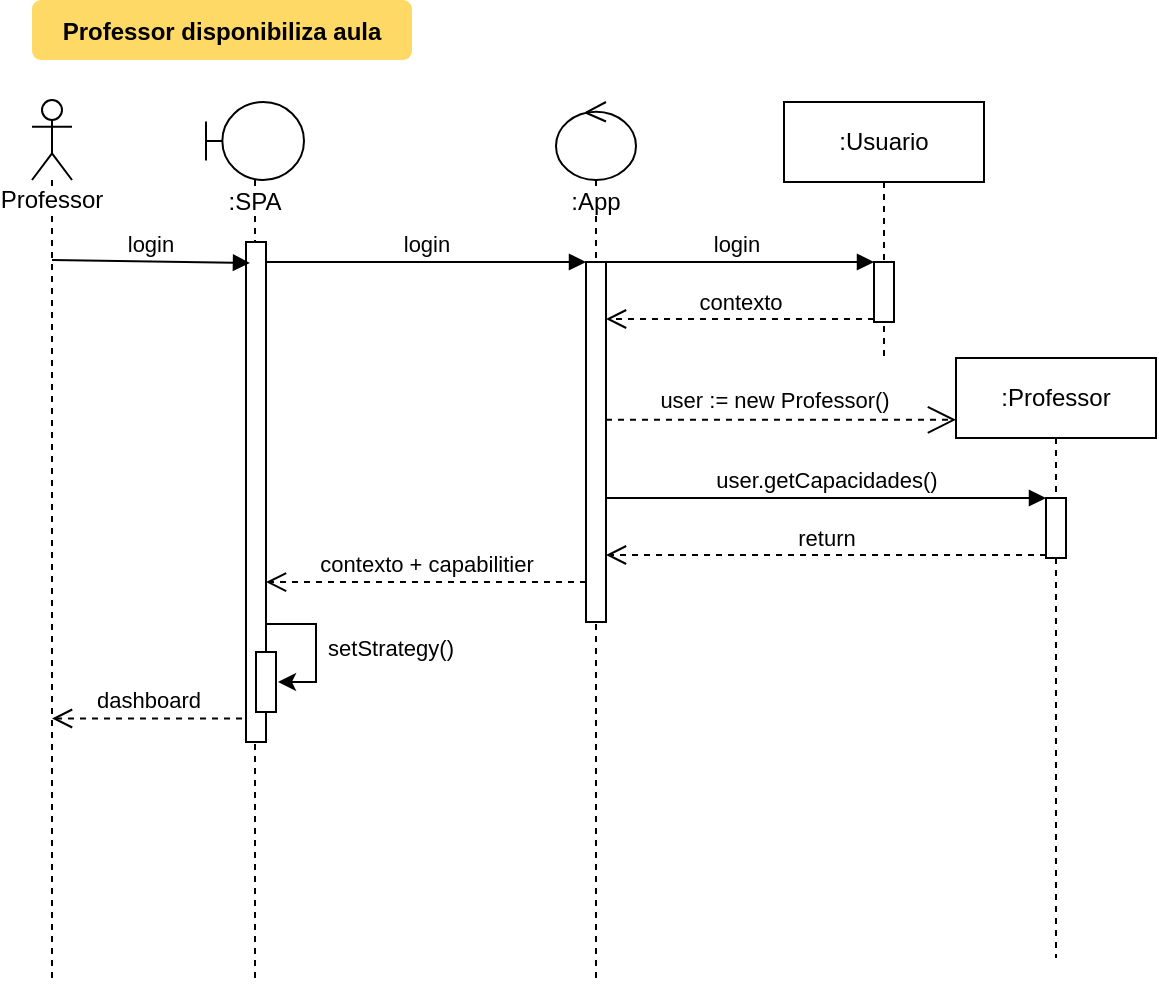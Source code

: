 <mxfile version="11.2.4" type="github" pages="1"><diagram name="Page-1" id="9361dd3d-8414-5efd-6122-117bd74ce7a7"><mxGraphModel dx="1422" dy="764" grid="1" gridSize="10" guides="1" tooltips="1" connect="1" arrows="1" fold="1" page="0" pageScale="1.5" pageWidth="826" pageHeight="1169" background="#ffffff" math="0" shadow="0"><root><mxCell id="0"/><mxCell id="1" parent="0"/><mxCell id="M3uvzyQkCSbPZBFdtPNu-94" value=":SPA" style="shape=umlLifeline;participant=umlBoundary;perimeter=lifelinePerimeter;whiteSpace=wrap;html=1;container=1;collapsible=0;recursiveResize=0;verticalAlign=top;spacingTop=36;labelBackgroundColor=#ffffff;outlineConnect=0;size=39;" vertex="1" parent="1"><mxGeometry x="137" y="71" width="49" height="440" as="geometry"/></mxCell><mxCell id="M3uvzyQkCSbPZBFdtPNu-138" value="setStrategy()" style="edgeStyle=orthogonalEdgeStyle;rounded=0;orthogonalLoop=1;jettySize=auto;html=1;entryX=1.1;entryY=0.5;entryDx=0;entryDy=0;entryPerimeter=0;" edge="1" parent="M3uvzyQkCSbPZBFdtPNu-94" source="M3uvzyQkCSbPZBFdtPNu-102" target="M3uvzyQkCSbPZBFdtPNu-121"><mxGeometry x="0.519" y="-42" relative="1" as="geometry"><Array as="points"><mxPoint x="55" y="261"/><mxPoint x="55" y="290"/></Array><mxPoint x="38" y="25" as="offset"/></mxGeometry></mxCell><mxCell id="M3uvzyQkCSbPZBFdtPNu-102" value="" style="html=1;points=[];perimeter=orthogonalPerimeter;" vertex="1" parent="M3uvzyQkCSbPZBFdtPNu-94"><mxGeometry x="20" y="70" width="10" height="250" as="geometry"/></mxCell><mxCell id="M3uvzyQkCSbPZBFdtPNu-121" value="" style="html=1;points=[];perimeter=orthogonalPerimeter;" vertex="1" parent="M3uvzyQkCSbPZBFdtPNu-94"><mxGeometry x="25" y="275" width="10" height="30" as="geometry"/></mxCell><mxCell id="71" value="Professor disponibiliza aula" style="rounded=1;fontStyle=1;fillColor=#FFD966;strokeColor=none" parent="1" vertex="1"><mxGeometry x="50" y="20" width="190" height="30" as="geometry"/></mxCell><mxCell id="M3uvzyQkCSbPZBFdtPNu-90" value="Professor&lt;br&gt;" style="shape=umlLifeline;participant=umlActor;perimeter=lifelinePerimeter;whiteSpace=wrap;html=1;container=1;collapsible=0;recursiveResize=0;verticalAlign=top;spacingTop=36;labelBackgroundColor=#ffffff;outlineConnect=0;" vertex="1" parent="1"><mxGeometry x="50" y="70" width="20" height="440" as="geometry"/></mxCell><mxCell id="M3uvzyQkCSbPZBFdtPNu-113" value=":Usuario" style="shape=umlLifeline;perimeter=lifelinePerimeter;whiteSpace=wrap;html=1;container=1;collapsible=0;recursiveResize=0;outlineConnect=0;" vertex="1" parent="1"><mxGeometry x="426" y="71" width="100" height="129" as="geometry"/></mxCell><mxCell id="M3uvzyQkCSbPZBFdtPNu-118" value="" style="html=1;points=[];perimeter=orthogonalPerimeter;" vertex="1" parent="M3uvzyQkCSbPZBFdtPNu-113"><mxGeometry x="45" y="80" width="10" height="30" as="geometry"/></mxCell><mxCell id="M3uvzyQkCSbPZBFdtPNu-114" value=":App" style="shape=umlLifeline;participant=umlControl;perimeter=lifelinePerimeter;whiteSpace=wrap;html=1;container=1;collapsible=0;recursiveResize=0;verticalAlign=top;spacingTop=36;labelBackgroundColor=#ffffff;outlineConnect=0;size=39;" vertex="1" parent="1"><mxGeometry x="312" y="71" width="40" height="439" as="geometry"/></mxCell><mxCell id="M3uvzyQkCSbPZBFdtPNu-115" value="" style="html=1;points=[];perimeter=orthogonalPerimeter;" vertex="1" parent="M3uvzyQkCSbPZBFdtPNu-114"><mxGeometry x="15" y="80" width="10" height="180" as="geometry"/></mxCell><mxCell id="M3uvzyQkCSbPZBFdtPNu-116" value="login" style="html=1;verticalAlign=bottom;endArrow=block;entryX=0;entryY=0;" edge="1" target="M3uvzyQkCSbPZBFdtPNu-115" parent="1" source="M3uvzyQkCSbPZBFdtPNu-102"><mxGeometry relative="1" as="geometry"><mxPoint x="205" y="151" as="sourcePoint"/></mxGeometry></mxCell><mxCell id="M3uvzyQkCSbPZBFdtPNu-117" value="contexto + capabilitier" style="html=1;verticalAlign=bottom;endArrow=open;dashed=1;endSize=8;exitX=0;exitY=0.889;exitDx=0;exitDy=0;exitPerimeter=0;" edge="1" source="M3uvzyQkCSbPZBFdtPNu-115" parent="1" target="M3uvzyQkCSbPZBFdtPNu-102"><mxGeometry relative="1" as="geometry"><mxPoint x="205" y="227" as="targetPoint"/></mxGeometry></mxCell><mxCell id="M3uvzyQkCSbPZBFdtPNu-120" value="contexto" style="html=1;verticalAlign=bottom;endArrow=open;dashed=1;endSize=8;exitX=0;exitY=0.95;" edge="1" source="M3uvzyQkCSbPZBFdtPNu-118" parent="1" target="M3uvzyQkCSbPZBFdtPNu-115"><mxGeometry relative="1" as="geometry"><mxPoint x="325" y="227" as="targetPoint"/></mxGeometry></mxCell><mxCell id="M3uvzyQkCSbPZBFdtPNu-119" value="login" style="html=1;verticalAlign=bottom;endArrow=block;entryX=0;entryY=0;" edge="1" target="M3uvzyQkCSbPZBFdtPNu-118" parent="1" source="M3uvzyQkCSbPZBFdtPNu-114"><mxGeometry relative="1" as="geometry"><mxPoint x="325" y="151" as="sourcePoint"/></mxGeometry></mxCell><mxCell id="M3uvzyQkCSbPZBFdtPNu-123" value="login" style="html=1;verticalAlign=bottom;endArrow=block;entryX=0.2;entryY=0.042;entryDx=0;entryDy=0;entryPerimeter=0;" edge="1" parent="1" target="M3uvzyQkCSbPZBFdtPNu-102"><mxGeometry width="80" relative="1" as="geometry"><mxPoint x="60" y="150" as="sourcePoint"/><mxPoint x="140" y="150" as="targetPoint"/></mxGeometry></mxCell><mxCell id="M3uvzyQkCSbPZBFdtPNu-124" value="dashboard" style="html=1;verticalAlign=bottom;endArrow=open;dashed=1;endSize=8;exitX=-0.2;exitY=0.953;exitDx=0;exitDy=0;exitPerimeter=0;" edge="1" parent="1" source="M3uvzyQkCSbPZBFdtPNu-102" target="M3uvzyQkCSbPZBFdtPNu-90"><mxGeometry relative="1" as="geometry"><mxPoint x="157" y="331.04" as="sourcePoint"/><mxPoint x="59.5" y="331.04" as="targetPoint"/></mxGeometry></mxCell><mxCell id="M3uvzyQkCSbPZBFdtPNu-125" value=":Professor" style="shape=umlLifeline;perimeter=lifelinePerimeter;whiteSpace=wrap;html=1;container=1;collapsible=0;recursiveResize=0;outlineConnect=0;" vertex="1" parent="1"><mxGeometry x="512" y="199" width="100" height="300" as="geometry"/></mxCell><mxCell id="M3uvzyQkCSbPZBFdtPNu-135" value="" style="html=1;points=[];perimeter=orthogonalPerimeter;" vertex="1" parent="M3uvzyQkCSbPZBFdtPNu-125"><mxGeometry x="45" y="70" width="10" height="30" as="geometry"/></mxCell><mxCell id="M3uvzyQkCSbPZBFdtPNu-133" value="user := new Professor()" style="endArrow=open;endSize=12;dashed=1;html=1;entryX=0;entryY=0.103;entryDx=0;entryDy=0;entryPerimeter=0;" edge="1" parent="1" source="M3uvzyQkCSbPZBFdtPNu-115" target="M3uvzyQkCSbPZBFdtPNu-125"><mxGeometry x="-0.046" y="10" width="160" relative="1" as="geometry"><mxPoint x="338" y="230" as="sourcePoint"/><mxPoint x="512" y="220" as="targetPoint"/><mxPoint as="offset"/></mxGeometry></mxCell><mxCell id="M3uvzyQkCSbPZBFdtPNu-136" value="user.getCapacidades()" style="html=1;verticalAlign=bottom;endArrow=block;entryX=0;entryY=0;" edge="1" target="M3uvzyQkCSbPZBFdtPNu-135" parent="1" source="M3uvzyQkCSbPZBFdtPNu-115"><mxGeometry relative="1" as="geometry"><mxPoint x="487" y="250" as="sourcePoint"/></mxGeometry></mxCell><mxCell id="M3uvzyQkCSbPZBFdtPNu-137" value="return" style="html=1;verticalAlign=bottom;endArrow=open;dashed=1;endSize=8;exitX=0;exitY=0.95;" edge="1" source="M3uvzyQkCSbPZBFdtPNu-135" parent="1" target="M3uvzyQkCSbPZBFdtPNu-115"><mxGeometry relative="1" as="geometry"><mxPoint x="487" y="326" as="targetPoint"/></mxGeometry></mxCell></root></mxGraphModel></diagram></mxfile>